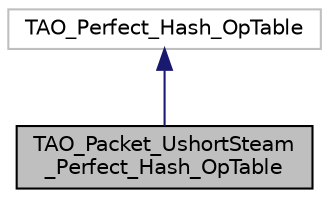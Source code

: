 digraph "TAO_Packet_UshortSteam_Perfect_Hash_OpTable"
{
 // INTERACTIVE_SVG=YES
  edge [fontname="Helvetica",fontsize="10",labelfontname="Helvetica",labelfontsize="10"];
  node [fontname="Helvetica",fontsize="10",shape=record];
  Node1 [label="TAO_Packet_UshortSteam\l_Perfect_Hash_OpTable",height=0.2,width=0.4,color="black", fillcolor="grey75", style="filled", fontcolor="black"];
  Node2 -> Node1 [dir="back",color="midnightblue",fontsize="10",style="solid",fontname="Helvetica"];
  Node2 [label="TAO_Perfect_Hash_OpTable",height=0.2,width=0.4,color="grey75", fillcolor="white", style="filled"];
}

